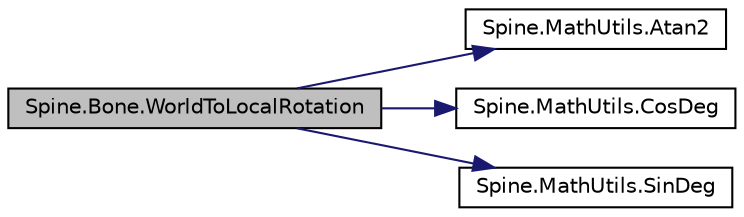 digraph "Spine.Bone.WorldToLocalRotation"
{
 // LATEX_PDF_SIZE
  edge [fontname="Helvetica",fontsize="10",labelfontname="Helvetica",labelfontsize="10"];
  node [fontname="Helvetica",fontsize="10",shape=record];
  rankdir="LR";
  Node1 [label="Spine.Bone.WorldToLocalRotation",height=0.2,width=0.4,color="black", fillcolor="grey75", style="filled", fontcolor="black",tooltip=" "];
  Node1 -> Node2 [color="midnightblue",fontsize="10",style="solid"];
  Node2 [label="Spine.MathUtils.Atan2",height=0.2,width=0.4,color="black", fillcolor="white", style="filled",URL="$class_spine_1_1_math_utils.html#a3e98f9d30d651fcde8320c2bdaa41f74",tooltip="Returns atan2 in radians, faster but less accurate than Math.Atan2. Average error of 0...."];
  Node1 -> Node3 [color="midnightblue",fontsize="10",style="solid"];
  Node3 [label="Spine.MathUtils.CosDeg",height=0.2,width=0.4,color="black", fillcolor="white", style="filled",URL="$class_spine_1_1_math_utils.html#a86984dbed809bd6ec2f9295b5ad96db3",tooltip="Returns the cosine in radians from a lookup table."];
  Node1 -> Node4 [color="midnightblue",fontsize="10",style="solid"];
  Node4 [label="Spine.MathUtils.SinDeg",height=0.2,width=0.4,color="black", fillcolor="white", style="filled",URL="$class_spine_1_1_math_utils.html#a9c43b99917f17838ece89205052a2820",tooltip="Returns the sine in radians from a lookup table."];
}
